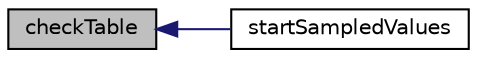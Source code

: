 digraph "checkTable"
{
  bgcolor="transparent";
  edge [fontname="Helvetica",fontsize="10",labelfontname="Helvetica",labelfontsize="10"];
  node [fontname="Helvetica",fontsize="10",shape=record];
  rankdir="LR";
  Node1 [label="checkTable",height=0.2,width=0.4,color="black", fillcolor="grey75", style="filled", fontcolor="black"];
  Node1 -> Node2 [dir="back",color="midnightblue",fontsize="10",style="solid",fontname="Helvetica"];
  Node2 [label="startSampledValues",height=0.2,width=0.4,color="black",URL="$a02704.html#ae611c31ce06d0aad2647c6995cee8cd5",tooltip="Return startSampledValues. "];
}
